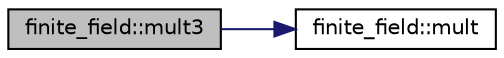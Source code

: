 digraph "finite_field::mult3"
{
  edge [fontname="Helvetica",fontsize="10",labelfontname="Helvetica",labelfontsize="10"];
  node [fontname="Helvetica",fontsize="10",shape=record];
  rankdir="LR";
  Node11084 [label="finite_field::mult3",height=0.2,width=0.4,color="black", fillcolor="grey75", style="filled", fontcolor="black"];
  Node11084 -> Node11085 [color="midnightblue",fontsize="10",style="solid",fontname="Helvetica"];
  Node11085 [label="finite_field::mult",height=0.2,width=0.4,color="black", fillcolor="white", style="filled",URL="$df/d5a/classfinite__field.html#a24fb5917aa6d4d656fd855b7f44a13b0"];
}
